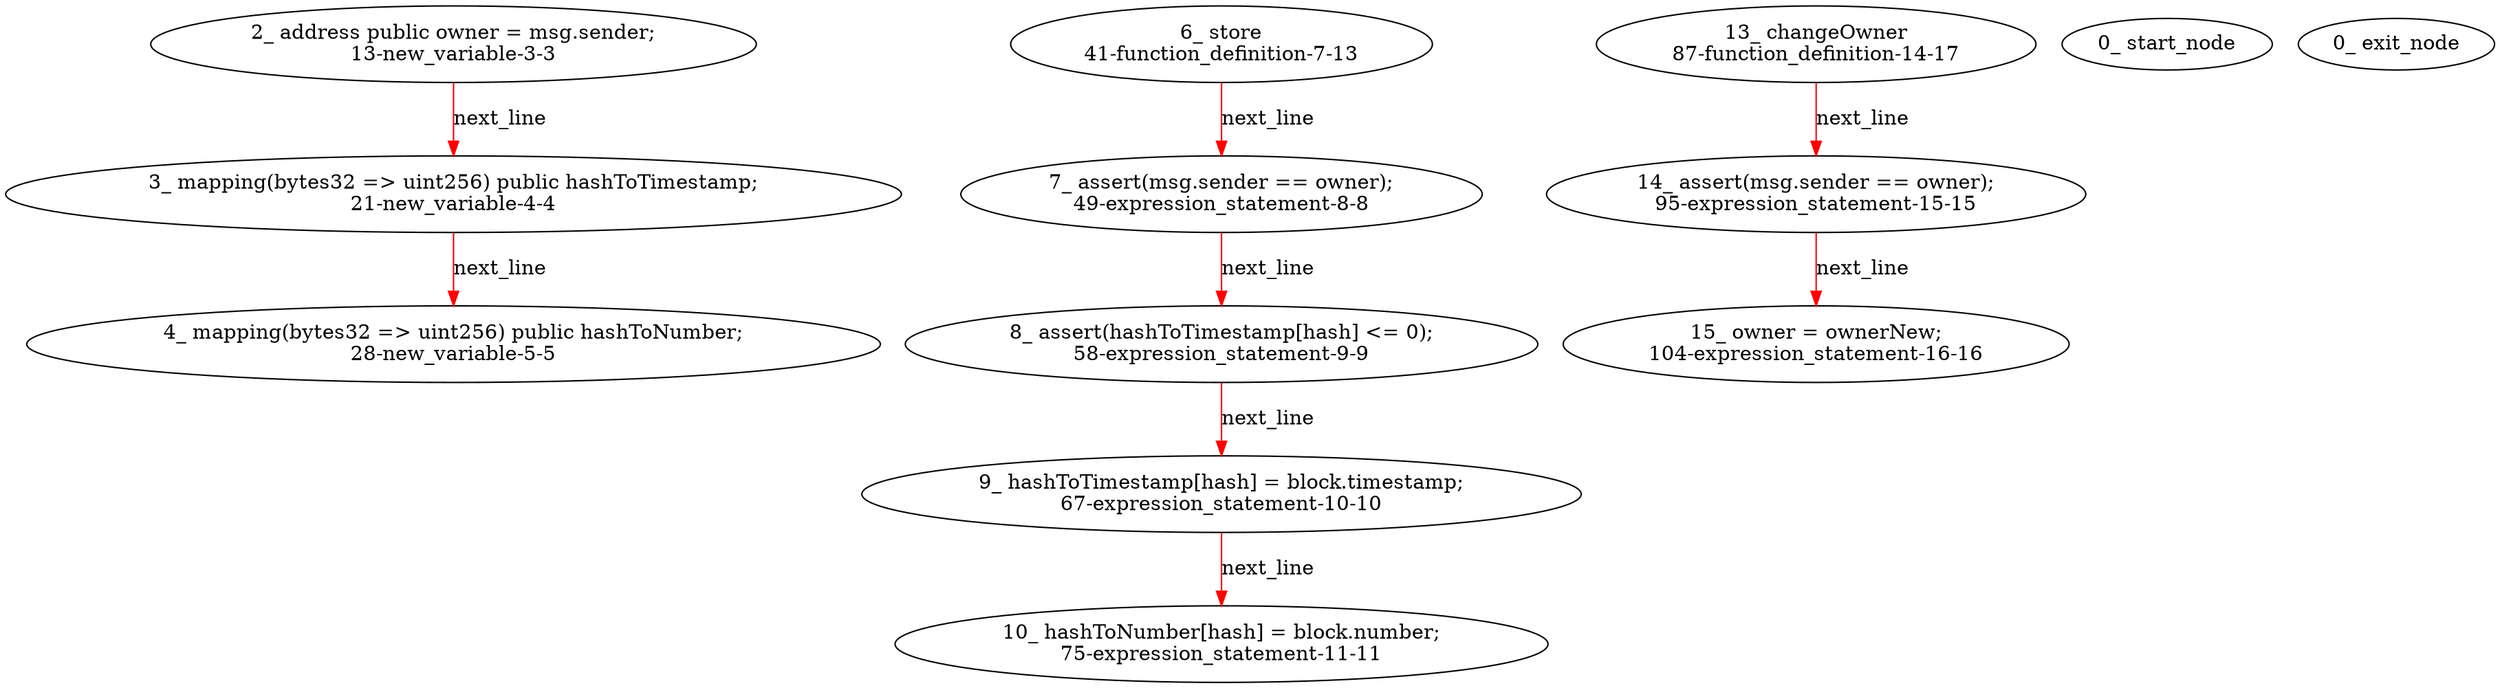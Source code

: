 digraph  {
13 [label="2_ address public owner = msg.sender;\n13-new_variable-3-3", type_label=new_variable];
21 [label="3_ mapping(bytes32 => uint256) public hashToTimestamp;\n21-new_variable-4-4", type_label=new_variable];
28 [label="4_ mapping(bytes32 => uint256) public hashToNumber;\n28-new_variable-5-5", type_label=new_variable];
41 [label="6_ store\n41-function_definition-7-13", type_label=function_definition];
49 [label="7_ assert(msg.sender == owner);\n49-expression_statement-8-8", type_label=expression_statement];
58 [label="8_ assert(hashToTimestamp[hash] <= 0);\n58-expression_statement-9-9", type_label=expression_statement];
67 [label="9_ hashToTimestamp[hash] = block.timestamp;\n67-expression_statement-10-10", type_label=expression_statement];
75 [label="10_ hashToNumber[hash] = block.number;\n75-expression_statement-11-11", type_label=expression_statement];
87 [label="13_ changeOwner\n87-function_definition-14-17", type_label=function_definition];
95 [label="14_ assert(msg.sender == owner);\n95-expression_statement-15-15", type_label=expression_statement];
104 [label="15_ owner = ownerNew;\n104-expression_statement-16-16", type_label=expression_statement];
1 [label="0_ start_node", type_label=start];
2 [label="0_ exit_node", type_label=exit];
13 -> 21  [color=red, controlflow_type=next_line, edge_type=CFG_edge, key=0, label=next_line];
21 -> 28  [color=red, controlflow_type=next_line, edge_type=CFG_edge, key=0, label=next_line];
41 -> 49  [color=red, controlflow_type=next_line, edge_type=CFG_edge, key=0, label=next_line];
49 -> 58  [color=red, controlflow_type=next_line, edge_type=CFG_edge, key=0, label=next_line];
58 -> 67  [color=red, controlflow_type=next_line, edge_type=CFG_edge, key=0, label=next_line];
67 -> 75  [color=red, controlflow_type=next_line, edge_type=CFG_edge, key=0, label=next_line];
87 -> 95  [color=red, controlflow_type=next_line, edge_type=CFG_edge, key=0, label=next_line];
95 -> 104  [color=red, controlflow_type=next_line, edge_type=CFG_edge, key=0, label=next_line];
}
